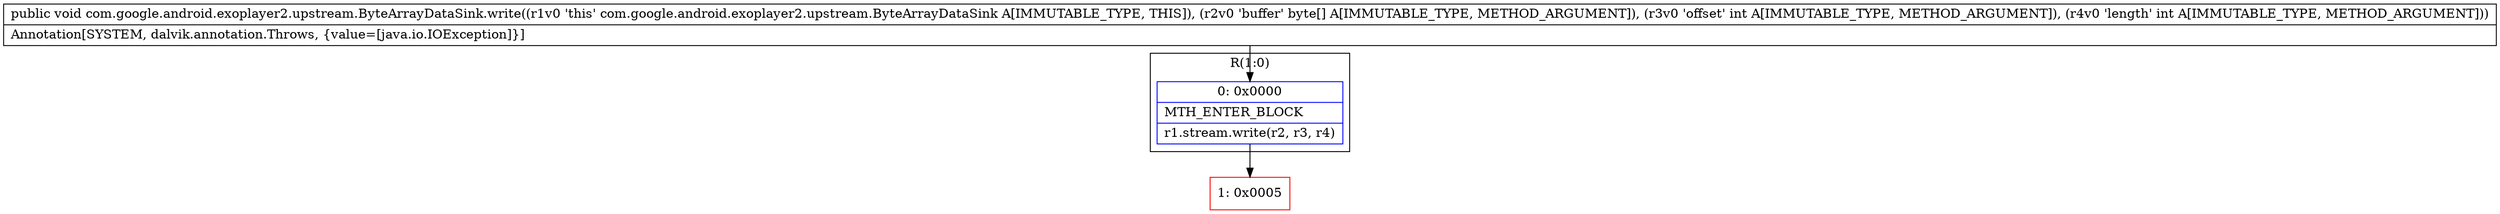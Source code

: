 digraph "CFG forcom.google.android.exoplayer2.upstream.ByteArrayDataSink.write([BII)V" {
subgraph cluster_Region_420306516 {
label = "R(1:0)";
node [shape=record,color=blue];
Node_0 [shape=record,label="{0\:\ 0x0000|MTH_ENTER_BLOCK\l|r1.stream.write(r2, r3, r4)\l}"];
}
Node_1 [shape=record,color=red,label="{1\:\ 0x0005}"];
MethodNode[shape=record,label="{public void com.google.android.exoplayer2.upstream.ByteArrayDataSink.write((r1v0 'this' com.google.android.exoplayer2.upstream.ByteArrayDataSink A[IMMUTABLE_TYPE, THIS]), (r2v0 'buffer' byte[] A[IMMUTABLE_TYPE, METHOD_ARGUMENT]), (r3v0 'offset' int A[IMMUTABLE_TYPE, METHOD_ARGUMENT]), (r4v0 'length' int A[IMMUTABLE_TYPE, METHOD_ARGUMENT]))  | Annotation[SYSTEM, dalvik.annotation.Throws, \{value=[java.io.IOException]\}]\l}"];
MethodNode -> Node_0;
Node_0 -> Node_1;
}

